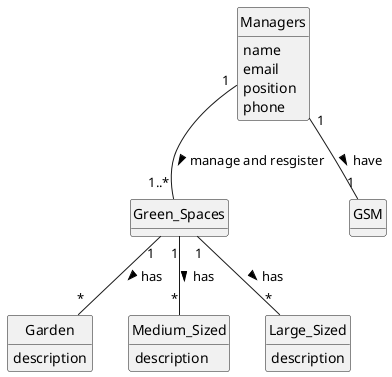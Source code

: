 @startuml
skinparam monochrome true
skinparam packageStyle rectangle
skinparam shadowing false
skinparam monochrome true
skinparam packageStyle rectangle
skinparam shadowing false
'skinparam linetype ortho
'left to right direction
skinparam classAttributeIconSize 0
hide circle
hide methods


class Green_Spaces{

}

class GSM {
}

class Garden{
    description
}
class Medium_Sized{
    description
}
class Large_Sized{
    description
}

class Managers {
    name
    email
    position
    phone
}

Managers "1" -- "1" GSM : have >
Managers "1"-- "1..*"Green_Spaces: manage and resgister >
Green_Spaces"1" -- "*" Garden: has >
Green_Spaces "1" -- "*" Medium_Sized: has >
Green_Spaces "1" -- "*" Large_Sized: has >
@enduml


